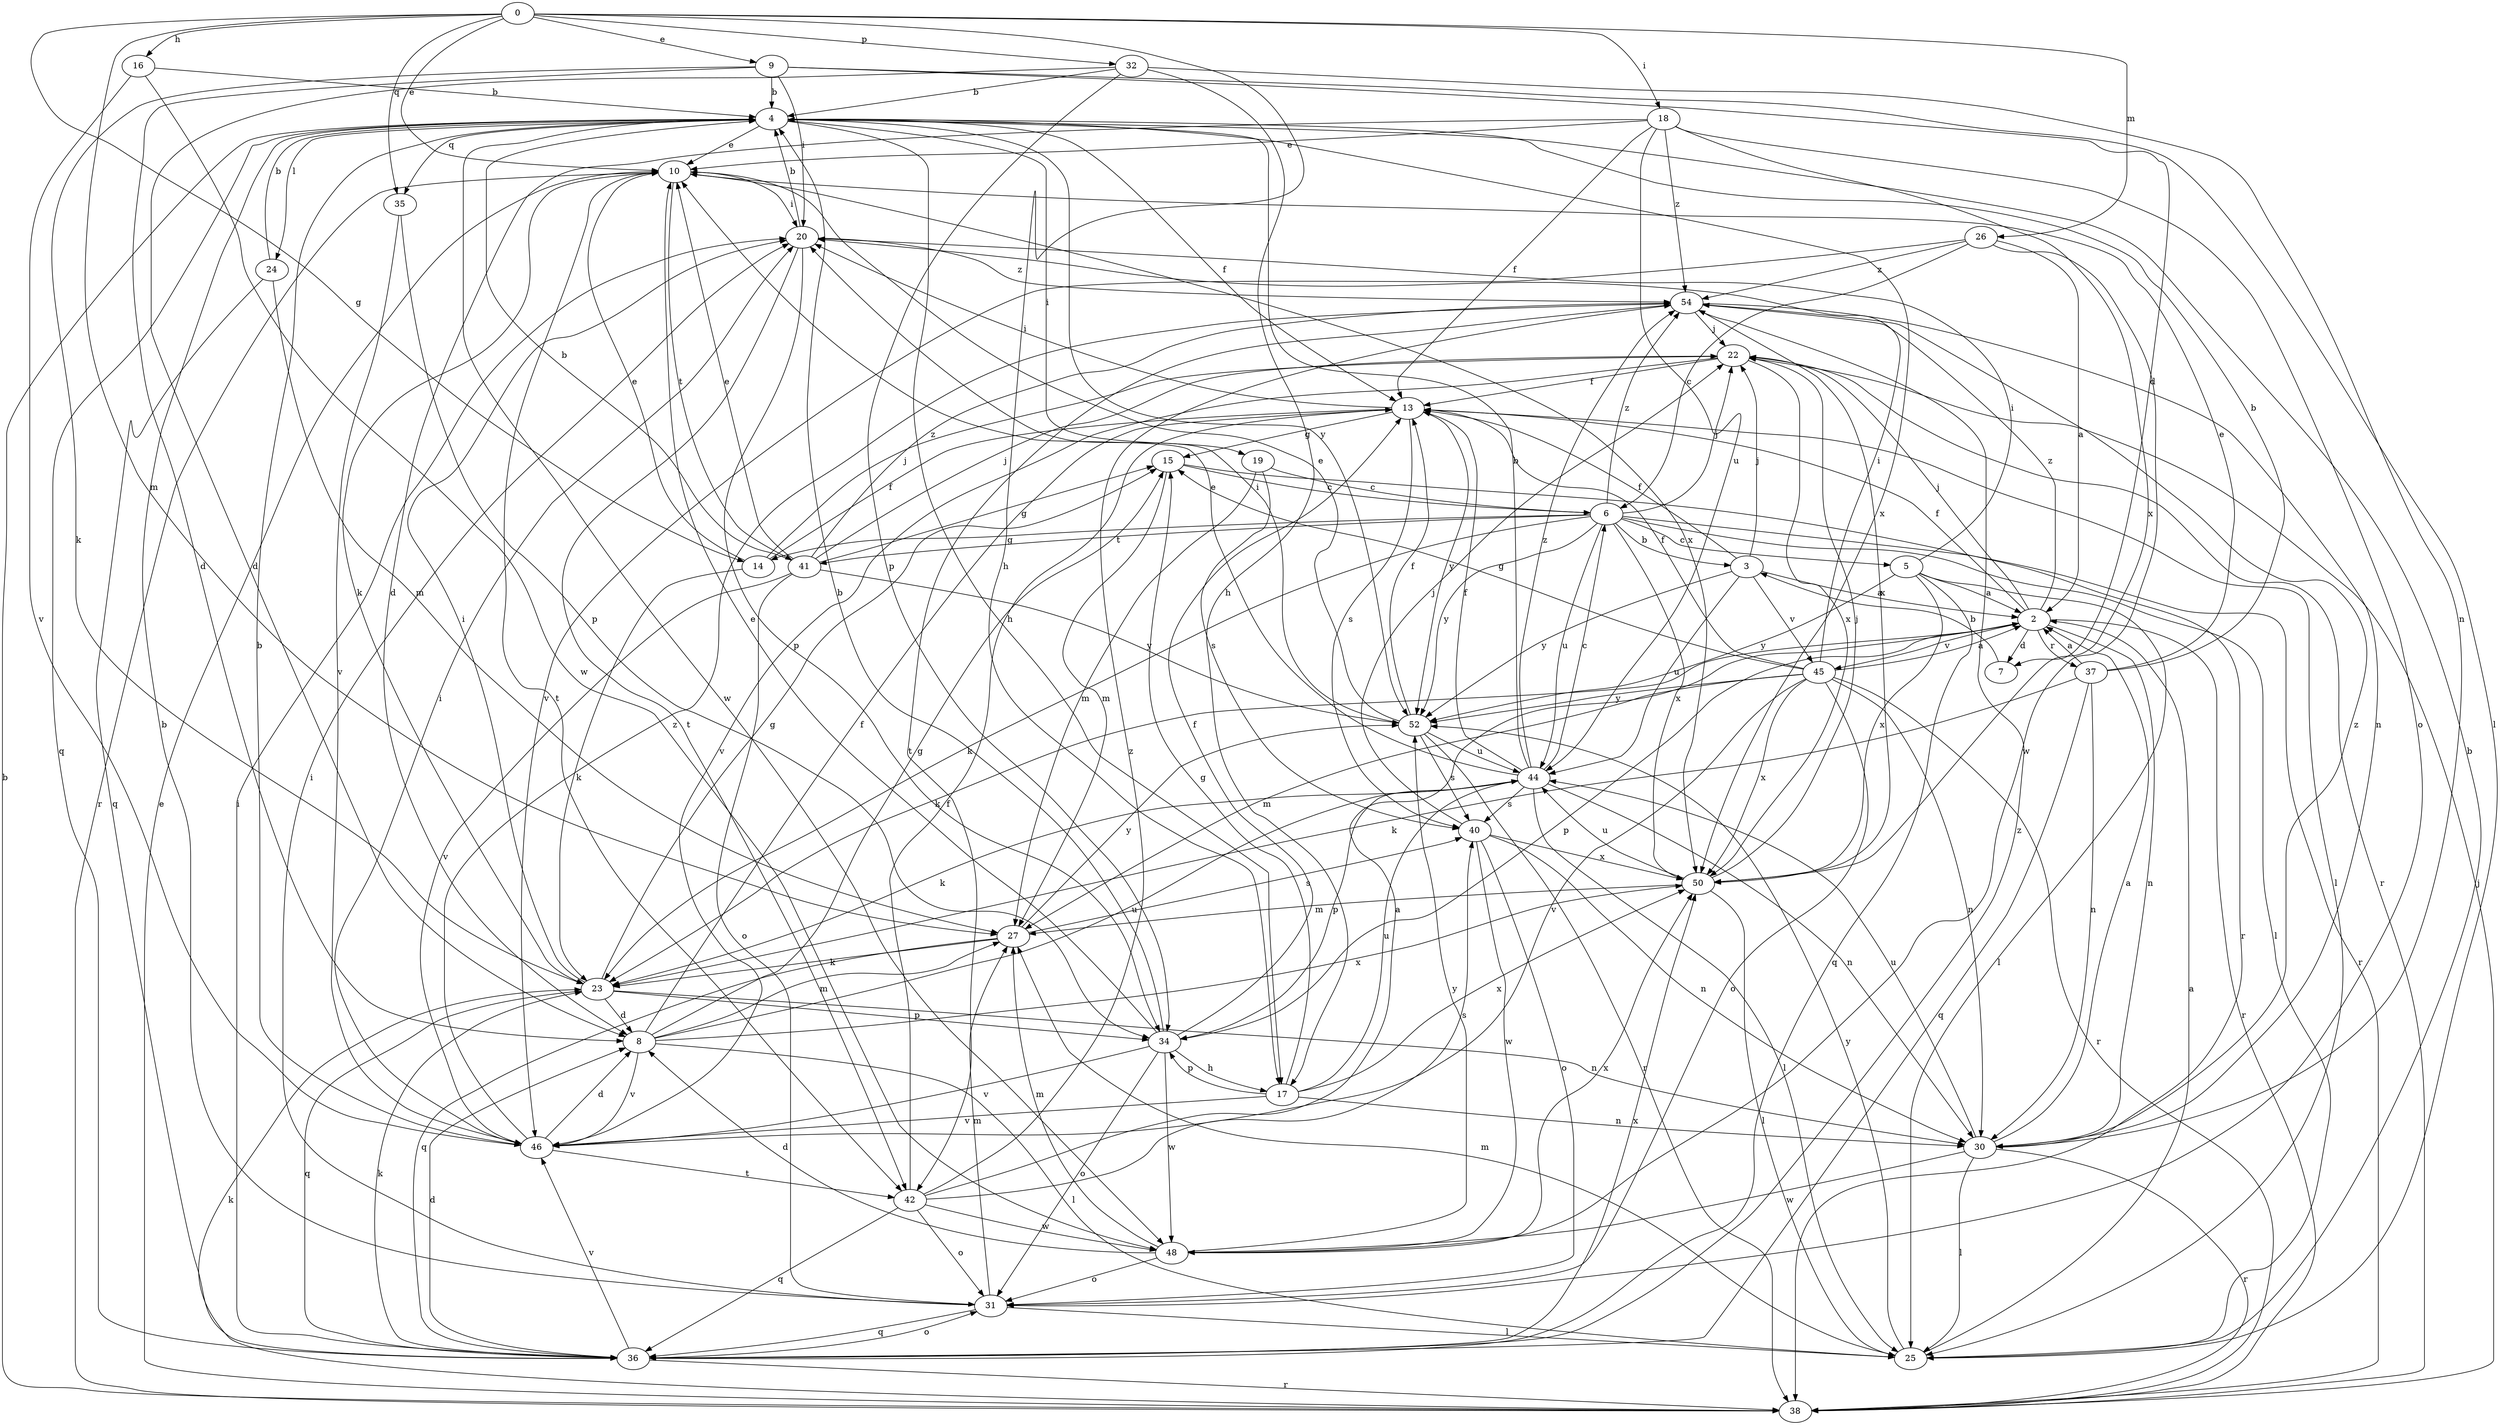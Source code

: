 strict digraph  {
0;
2;
3;
4;
5;
6;
7;
8;
9;
10;
13;
14;
15;
16;
17;
18;
19;
20;
22;
23;
24;
25;
26;
27;
30;
31;
32;
34;
35;
36;
37;
38;
40;
41;
42;
44;
45;
46;
48;
50;
52;
54;
0 -> 9  [label=e];
0 -> 10  [label=e];
0 -> 14  [label=g];
0 -> 16  [label=h];
0 -> 17  [label=h];
0 -> 18  [label=i];
0 -> 26  [label=m];
0 -> 27  [label=m];
0 -> 32  [label=p];
0 -> 35  [label=q];
2 -> 7  [label=d];
2 -> 13  [label=f];
2 -> 22  [label=j];
2 -> 23  [label=k];
2 -> 30  [label=n];
2 -> 34  [label=p];
2 -> 37  [label=r];
2 -> 38  [label=r];
2 -> 45  [label=v];
2 -> 54  [label=z];
3 -> 2  [label=a];
3 -> 13  [label=f];
3 -> 22  [label=j];
3 -> 44  [label=u];
3 -> 45  [label=v];
3 -> 52  [label=y];
4 -> 10  [label=e];
4 -> 13  [label=f];
4 -> 17  [label=h];
4 -> 19  [label=i];
4 -> 24  [label=l];
4 -> 35  [label=q];
4 -> 36  [label=q];
4 -> 48  [label=w];
4 -> 50  [label=x];
4 -> 52  [label=y];
5 -> 2  [label=a];
5 -> 20  [label=i];
5 -> 25  [label=l];
5 -> 36  [label=q];
5 -> 50  [label=x];
5 -> 52  [label=y];
6 -> 3  [label=b];
6 -> 5  [label=c];
6 -> 14  [label=g];
6 -> 22  [label=j];
6 -> 23  [label=k];
6 -> 25  [label=l];
6 -> 38  [label=r];
6 -> 41  [label=t];
6 -> 44  [label=u];
6 -> 50  [label=x];
6 -> 52  [label=y];
6 -> 54  [label=z];
7 -> 3  [label=b];
8 -> 13  [label=f];
8 -> 15  [label=g];
8 -> 25  [label=l];
8 -> 27  [label=m];
8 -> 44  [label=u];
8 -> 46  [label=v];
8 -> 50  [label=x];
9 -> 4  [label=b];
9 -> 7  [label=d];
9 -> 8  [label=d];
9 -> 20  [label=i];
9 -> 23  [label=k];
9 -> 25  [label=l];
10 -> 20  [label=i];
10 -> 23  [label=k];
10 -> 38  [label=r];
10 -> 41  [label=t];
10 -> 42  [label=t];
10 -> 50  [label=x];
13 -> 15  [label=g];
13 -> 20  [label=i];
13 -> 25  [label=l];
13 -> 40  [label=s];
13 -> 52  [label=y];
14 -> 10  [label=e];
14 -> 13  [label=f];
14 -> 22  [label=j];
14 -> 23  [label=k];
15 -> 6  [label=c];
15 -> 27  [label=m];
15 -> 38  [label=r];
16 -> 4  [label=b];
16 -> 46  [label=v];
16 -> 48  [label=w];
17 -> 15  [label=g];
17 -> 30  [label=n];
17 -> 34  [label=p];
17 -> 44  [label=u];
17 -> 46  [label=v];
17 -> 50  [label=x];
18 -> 8  [label=d];
18 -> 10  [label=e];
18 -> 13  [label=f];
18 -> 31  [label=o];
18 -> 44  [label=u];
18 -> 50  [label=x];
18 -> 54  [label=z];
19 -> 6  [label=c];
19 -> 27  [label=m];
19 -> 40  [label=s];
20 -> 4  [label=b];
20 -> 34  [label=p];
20 -> 42  [label=t];
20 -> 54  [label=z];
22 -> 13  [label=f];
22 -> 38  [label=r];
22 -> 46  [label=v];
22 -> 50  [label=x];
23 -> 8  [label=d];
23 -> 15  [label=g];
23 -> 20  [label=i];
23 -> 30  [label=n];
23 -> 34  [label=p];
23 -> 36  [label=q];
24 -> 4  [label=b];
24 -> 27  [label=m];
24 -> 36  [label=q];
25 -> 2  [label=a];
25 -> 4  [label=b];
25 -> 27  [label=m];
25 -> 52  [label=y];
26 -> 2  [label=a];
26 -> 6  [label=c];
26 -> 46  [label=v];
26 -> 48  [label=w];
26 -> 54  [label=z];
27 -> 23  [label=k];
27 -> 36  [label=q];
27 -> 40  [label=s];
27 -> 52  [label=y];
30 -> 2  [label=a];
30 -> 25  [label=l];
30 -> 38  [label=r];
30 -> 44  [label=u];
30 -> 48  [label=w];
30 -> 54  [label=z];
31 -> 4  [label=b];
31 -> 20  [label=i];
31 -> 25  [label=l];
31 -> 27  [label=m];
31 -> 36  [label=q];
32 -> 4  [label=b];
32 -> 8  [label=d];
32 -> 17  [label=h];
32 -> 30  [label=n];
32 -> 34  [label=p];
34 -> 4  [label=b];
34 -> 10  [label=e];
34 -> 13  [label=f];
34 -> 17  [label=h];
34 -> 31  [label=o];
34 -> 46  [label=v];
34 -> 48  [label=w];
35 -> 34  [label=p];
35 -> 46  [label=v];
36 -> 8  [label=d];
36 -> 20  [label=i];
36 -> 23  [label=k];
36 -> 31  [label=o];
36 -> 38  [label=r];
36 -> 46  [label=v];
36 -> 50  [label=x];
36 -> 54  [label=z];
37 -> 2  [label=a];
37 -> 4  [label=b];
37 -> 10  [label=e];
37 -> 23  [label=k];
37 -> 30  [label=n];
37 -> 36  [label=q];
38 -> 4  [label=b];
38 -> 10  [label=e];
38 -> 22  [label=j];
38 -> 23  [label=k];
40 -> 22  [label=j];
40 -> 30  [label=n];
40 -> 31  [label=o];
40 -> 48  [label=w];
40 -> 50  [label=x];
41 -> 4  [label=b];
41 -> 10  [label=e];
41 -> 15  [label=g];
41 -> 22  [label=j];
41 -> 31  [label=o];
41 -> 46  [label=v];
41 -> 52  [label=y];
41 -> 54  [label=z];
42 -> 2  [label=a];
42 -> 13  [label=f];
42 -> 31  [label=o];
42 -> 36  [label=q];
42 -> 40  [label=s];
42 -> 48  [label=w];
42 -> 54  [label=z];
44 -> 4  [label=b];
44 -> 6  [label=c];
44 -> 10  [label=e];
44 -> 13  [label=f];
44 -> 23  [label=k];
44 -> 25  [label=l];
44 -> 30  [label=n];
44 -> 34  [label=p];
44 -> 40  [label=s];
44 -> 54  [label=z];
45 -> 2  [label=a];
45 -> 13  [label=f];
45 -> 15  [label=g];
45 -> 20  [label=i];
45 -> 27  [label=m];
45 -> 30  [label=n];
45 -> 31  [label=o];
45 -> 38  [label=r];
45 -> 46  [label=v];
45 -> 50  [label=x];
45 -> 52  [label=y];
46 -> 4  [label=b];
46 -> 8  [label=d];
46 -> 20  [label=i];
46 -> 42  [label=t];
46 -> 54  [label=z];
48 -> 8  [label=d];
48 -> 27  [label=m];
48 -> 31  [label=o];
48 -> 50  [label=x];
48 -> 52  [label=y];
50 -> 22  [label=j];
50 -> 25  [label=l];
50 -> 27  [label=m];
50 -> 44  [label=u];
52 -> 10  [label=e];
52 -> 13  [label=f];
52 -> 20  [label=i];
52 -> 38  [label=r];
52 -> 40  [label=s];
52 -> 44  [label=u];
54 -> 22  [label=j];
54 -> 30  [label=n];
54 -> 42  [label=t];
54 -> 50  [label=x];
}
